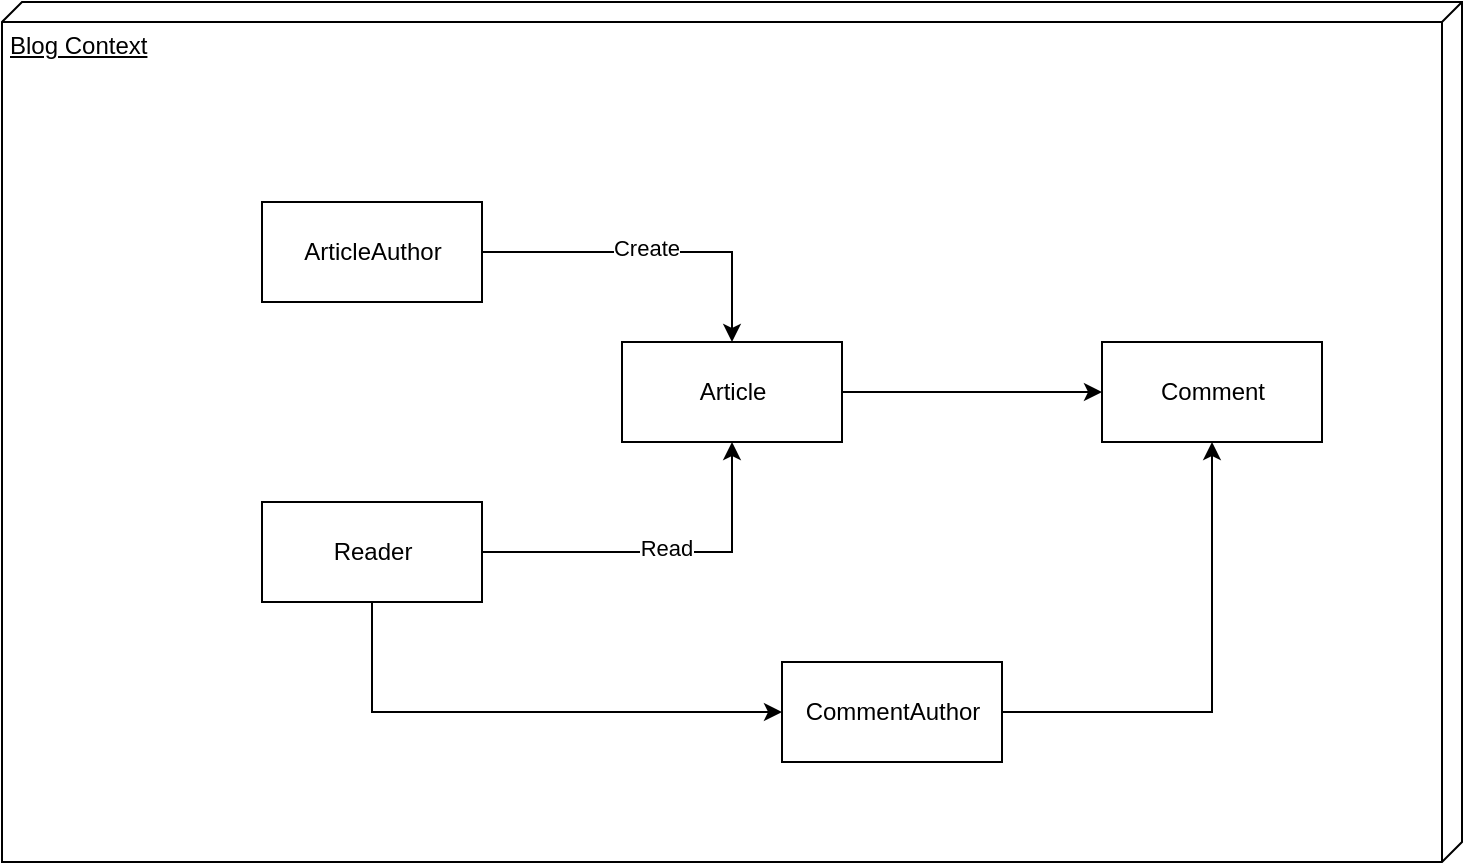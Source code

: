 <mxfile version="13.9.9" type="device"><diagram id="MOH8tQqIPcBtMZNcdntp" name="Page-1"><mxGraphModel dx="1038" dy="607" grid="1" gridSize="10" guides="1" tooltips="1" connect="1" arrows="1" fold="1" page="1" pageScale="1" pageWidth="827" pageHeight="1169" math="0" shadow="0"><root><mxCell id="0"/><mxCell id="1" parent="0"/><mxCell id="p_VUZZrrU7wR3sYwYkGC-28" value="Blog Context" style="verticalAlign=top;align=left;spacingTop=8;spacingLeft=2;spacingRight=12;shape=cube;size=10;direction=south;fontStyle=4;html=1;fillColor=#FFFFFF;gradientColor=none;" vertex="1" parent="1"><mxGeometry x="70" y="60" width="730" height="430" as="geometry"/></mxCell><mxCell id="p_VUZZrrU7wR3sYwYkGC-15" style="edgeStyle=orthogonalEdgeStyle;rounded=0;orthogonalLoop=1;jettySize=auto;html=1;exitX=1;exitY=0.5;exitDx=0;exitDy=0;entryX=0;entryY=0.5;entryDx=0;entryDy=0;" edge="1" parent="1" source="p_VUZZrrU7wR3sYwYkGC-6" target="p_VUZZrrU7wR3sYwYkGC-14"><mxGeometry relative="1" as="geometry"/></mxCell><mxCell id="p_VUZZrrU7wR3sYwYkGC-6" value="Article" style="html=1;" vertex="1" parent="1"><mxGeometry x="380" y="230" width="110" height="50" as="geometry"/></mxCell><mxCell id="p_VUZZrrU7wR3sYwYkGC-13" style="edgeStyle=orthogonalEdgeStyle;rounded=0;orthogonalLoop=1;jettySize=auto;html=1;exitX=1;exitY=0.5;exitDx=0;exitDy=0;" edge="1" parent="1" source="p_VUZZrrU7wR3sYwYkGC-8" target="p_VUZZrrU7wR3sYwYkGC-6"><mxGeometry relative="1" as="geometry"/></mxCell><mxCell id="p_VUZZrrU7wR3sYwYkGC-19" value="Create" style="edgeLabel;html=1;align=center;verticalAlign=middle;resizable=0;points=[];" vertex="1" connectable="0" parent="p_VUZZrrU7wR3sYwYkGC-13"><mxGeometry x="-0.035" y="2" relative="1" as="geometry"><mxPoint as="offset"/></mxGeometry></mxCell><mxCell id="p_VUZZrrU7wR3sYwYkGC-8" value="ArticleAuthor" style="html=1;" vertex="1" parent="1"><mxGeometry x="200" y="160" width="110" height="50" as="geometry"/></mxCell><mxCell id="p_VUZZrrU7wR3sYwYkGC-12" style="edgeStyle=orthogonalEdgeStyle;rounded=0;orthogonalLoop=1;jettySize=auto;html=1;exitX=1;exitY=0.5;exitDx=0;exitDy=0;" edge="1" parent="1" source="p_VUZZrrU7wR3sYwYkGC-10" target="p_VUZZrrU7wR3sYwYkGC-6"><mxGeometry relative="1" as="geometry"/></mxCell><mxCell id="p_VUZZrrU7wR3sYwYkGC-20" value="Read" style="edgeLabel;html=1;align=center;verticalAlign=middle;resizable=0;points=[];" vertex="1" connectable="0" parent="p_VUZZrrU7wR3sYwYkGC-12"><mxGeometry x="0.022" y="2" relative="1" as="geometry"><mxPoint as="offset"/></mxGeometry></mxCell><mxCell id="p_VUZZrrU7wR3sYwYkGC-24" style="edgeStyle=orthogonalEdgeStyle;rounded=0;orthogonalLoop=1;jettySize=auto;html=1;exitX=0.5;exitY=1;exitDx=0;exitDy=0;entryX=0;entryY=0.5;entryDx=0;entryDy=0;" edge="1" parent="1" source="p_VUZZrrU7wR3sYwYkGC-10" target="p_VUZZrrU7wR3sYwYkGC-23"><mxGeometry relative="1" as="geometry"/></mxCell><mxCell id="p_VUZZrrU7wR3sYwYkGC-10" value="Reader" style="html=1;" vertex="1" parent="1"><mxGeometry x="200" y="310" width="110" height="50" as="geometry"/></mxCell><mxCell id="p_VUZZrrU7wR3sYwYkGC-14" value="Comment" style="html=1;" vertex="1" parent="1"><mxGeometry x="620" y="230" width="110" height="50" as="geometry"/></mxCell><mxCell id="p_VUZZrrU7wR3sYwYkGC-25" style="edgeStyle=orthogonalEdgeStyle;rounded=0;orthogonalLoop=1;jettySize=auto;html=1;exitX=1;exitY=0.5;exitDx=0;exitDy=0;" edge="1" parent="1" source="p_VUZZrrU7wR3sYwYkGC-23" target="p_VUZZrrU7wR3sYwYkGC-14"><mxGeometry relative="1" as="geometry"/></mxCell><mxCell id="p_VUZZrrU7wR3sYwYkGC-23" value="CommentAuthor" style="html=1;" vertex="1" parent="1"><mxGeometry x="460" y="390" width="110" height="50" as="geometry"/></mxCell></root></mxGraphModel></diagram></mxfile>